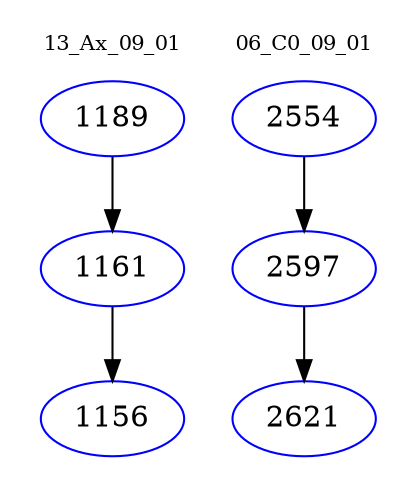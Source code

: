 digraph{
subgraph cluster_0 {
color = white
label = "13_Ax_09_01";
fontsize=10;
T0_1189 [label="1189", color="blue"]
T0_1189 -> T0_1161 [color="black"]
T0_1161 [label="1161", color="blue"]
T0_1161 -> T0_1156 [color="black"]
T0_1156 [label="1156", color="blue"]
}
subgraph cluster_1 {
color = white
label = "06_C0_09_01";
fontsize=10;
T1_2554 [label="2554", color="blue"]
T1_2554 -> T1_2597 [color="black"]
T1_2597 [label="2597", color="blue"]
T1_2597 -> T1_2621 [color="black"]
T1_2621 [label="2621", color="blue"]
}
}
